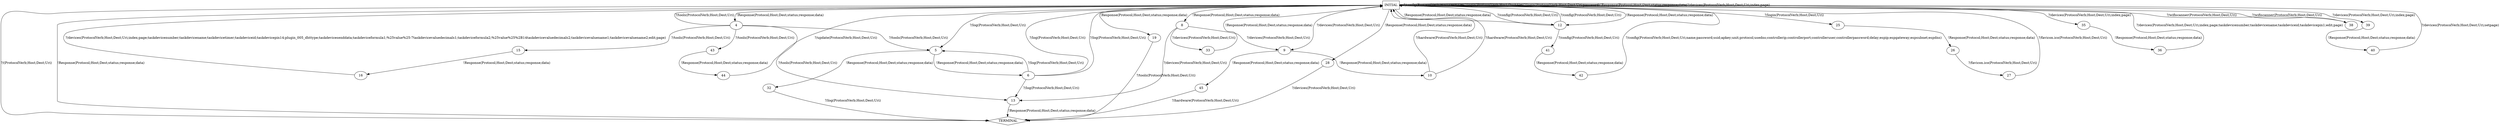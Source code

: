 digraph G {
  0 [label="INITIAL",shape=box];
  1 [label="TERMINAL",shape=diamond];
  4 [label="4"];
  5 [label="5"];
  6 [label="6"];
  8 [label="8"];
  9 [label="9"];
  10 [label="10"];
  12 [label="12"];
  13 [label="13"];
  15 [label="15"];
  16 [label="16"];
  19 [label="19"];
  25 [label="25"];
  26 [label="26"];
  27 [label="27"];
  28 [label="28"];
  32 [label="32"];
  33 [label="33"];
  35 [label="35"];
  36 [label="36"];
  38 [label="38"];
  39 [label="39"];
  40 [label="40"];
  41 [label="41"];
  42 [label="42"];
  43 [label="43"];
  44 [label="44"];
  45 [label="45"];
0->0  [label="?/config(ProtocolVerb;Host;Dest;Uri)"]

0->19  [label="!Response(Protocol;Host;Dest;status;response;data)"]
0->4  [label="!Response(Protocol;Host;Dest;status;response;data)"]
4->0  [label="?/tools(ProtocolVerb;Host;Dest;Uri)"]

4->15  [label="?/tools(ProtocolVerb;Host;Dest;Uri)"];
4->43  [label="?/tools(ProtocolVerb;Host;Dest;Uri)"];
4->13  [label="?/tools(ProtocolVerb;Host;Dest;Uri)"];
4->5  [label="?/tools(ProtocolVerb;Host;Dest;Uri)"];
5->6  [label="!Response(Protocol;Host;Dest;status;response;data)"];
5->32  [label="!Response(Protocol;Host;Dest;status;response;data)"];
6->0  [label="?/log(ProtocolVerb;Host;Dest;Uri)"]

6->0  [label="?/log(ProtocolVerb;Host;Dest;Uri)"]

6->13  [label="?/log(ProtocolVerb;Host;Dest;Uri)"];
6->5  [label="?/log(ProtocolVerb;Host;Dest;Uri)"];
0->28  [label="!Response(Protocol;Host;Dest;status;response;data)"]
0->8  [label="!Response(Protocol;Host;Dest;status;response;data)"]
8->13  [label="?/devices(ProtocolVerb;Host;Dest;Uri)"];
8->33  [label="?/devices(ProtocolVerb;Host;Dest;Uri)"];
8->9  [label="?/devices(ProtocolVerb;Host;Dest;Uri)"];
9->45  [label="!Response(Protocol;Host;Dest;status;response;data)"];
9->10  [label="!Response(Protocol;Host;Dest;status;response;data)"];
10->0  [label="?/hardware(ProtocolVerb;Host;Dest;Uri)"]

10->0  [label="?/hardware(ProtocolVerb;Host;Dest;Uri)"]

0->12  [label="!Response(Protocol;Host;Dest;status;response;data)"]
12->0  [label="?/config(ProtocolVerb;Host;Dest;Uri)"]

12->41  [label="?/config(ProtocolVerb;Host;Dest;Uri)"];
12->0  [label="?/config(ProtocolVerb;Host;Dest;Uri)"]

13->1  [label="!Response(Protocol;Host;Dest;status;response;data)"];
0->5  [label="?/log(ProtocolVerb;Host;Dest;Uri)"];
15->16  [label="!Response(Protocol;Host;Dest;status;response;data)"];
16->0  [label="?/devices(ProtocolVerb;Host;Dest;Uri;index;page;taskdevicenumber;taskdevicename;taskdevicetimer;taskdeviceid;taskdevicepin14;plugin_005_dhttype;taskdevicesenddata;taskdeviceformula1;%25value%25-7taskdevicevaluedecimals1;taskdeviceformula2;%25value%25%2B14taskdevicevaluedecimals2;taskdevicevaluename1;taskdevicevaluename2;edit;page)"]

0->9  [label="?/devices(ProtocolVerb;Host;Dest;Uri)"];
19->1  [label="?/tools(ProtocolVerb;Host;Dest;Uri)"];
0->12  [label="!Response(Protocol;Host;Dest;status;response;data)"];
0->0  [label="?/login(ProtocolVerb;Host;Dest;Uri)"]
0->25  [label="?/login(ProtocolVerb;Host;Dest;Uri)"]
25->26  [label="!Response(Protocol;Host;Dest;status;response;data)"];
26->27  [label="?/favicon.ico(ProtocolVerb;Host;Dest;Uri)"];
27->0  [label="?/favicon.ico(ProtocolVerb;Host;Dest;Uri)"]

0->0  [label="?/login(ProtocolVerb;Host;Dest;Uri;password)"]
0->0  [label="!Response(Protocol;Host;Dest;status;response;data)"]
33->0  [label="!Response(Protocol;Host;Dest;status;response;data)"]

0->0  [label="?/devices(ProtocolVerb;Host;Dest;Uri;index;page)"]
0->35  [label="?/devices(ProtocolVerb;Host;Dest;Uri;index;page)"]
0->39  [label="?/devices(ProtocolVerb;Host;Dest;Uri;index;page)"]
35->36  [label="!Response(Protocol;Host;Dest;status;response;data)"];
36->0  [label="?/devices(ProtocolVerb;Host;Dest;Uri;index;page;taskdevicenumber;taskdevicename;taskdeviceid;taskdevicepin1;edit;page)"]

0->38  [label="?/wifiscanner(ProtocolVerb;Host;Dest;Uri)"]
38->0  [label="?/wifiscanner(ProtocolVerb;Host;Dest;Uri)"]

39->40  [label="!Response(Protocol;Host;Dest;status;response;data)"];
40->0  [label="?/devices(ProtocolVerb;Host;Dest;Uri;setpage)"]

41->42  [label="!Response(Protocol;Host;Dest;status;response;data)"];
42->0  [label="?/config(ProtocolVerb;Host;Dest;Uri;name;password;ssid;apkey;unit;protocol;usedns;controllerip;controllerport;controlleruser;controllerpassword;delay;espip;espgateway;espsubnet;espdns)"]

43->44  [label="!Response(Protocol;Host;Dest;status;response;data)"];
44->0  [label="?/update(ProtocolVerb;Host;Dest;Uri)"]

0->1  [label="?/(ProtocolVerb;Host;Dest;Uri)"]
28->1  [label="?/devices(ProtocolVerb;Host;Dest;Uri)"]
0->1  [label="!Response(Protocol;Host;Dest;status;response;data)"]
32->1  [label="?/log(ProtocolVerb;Host;Dest;Uri)"]
45->1  [label="?/hardware(ProtocolVerb;Host;Dest;Uri)"]
}

